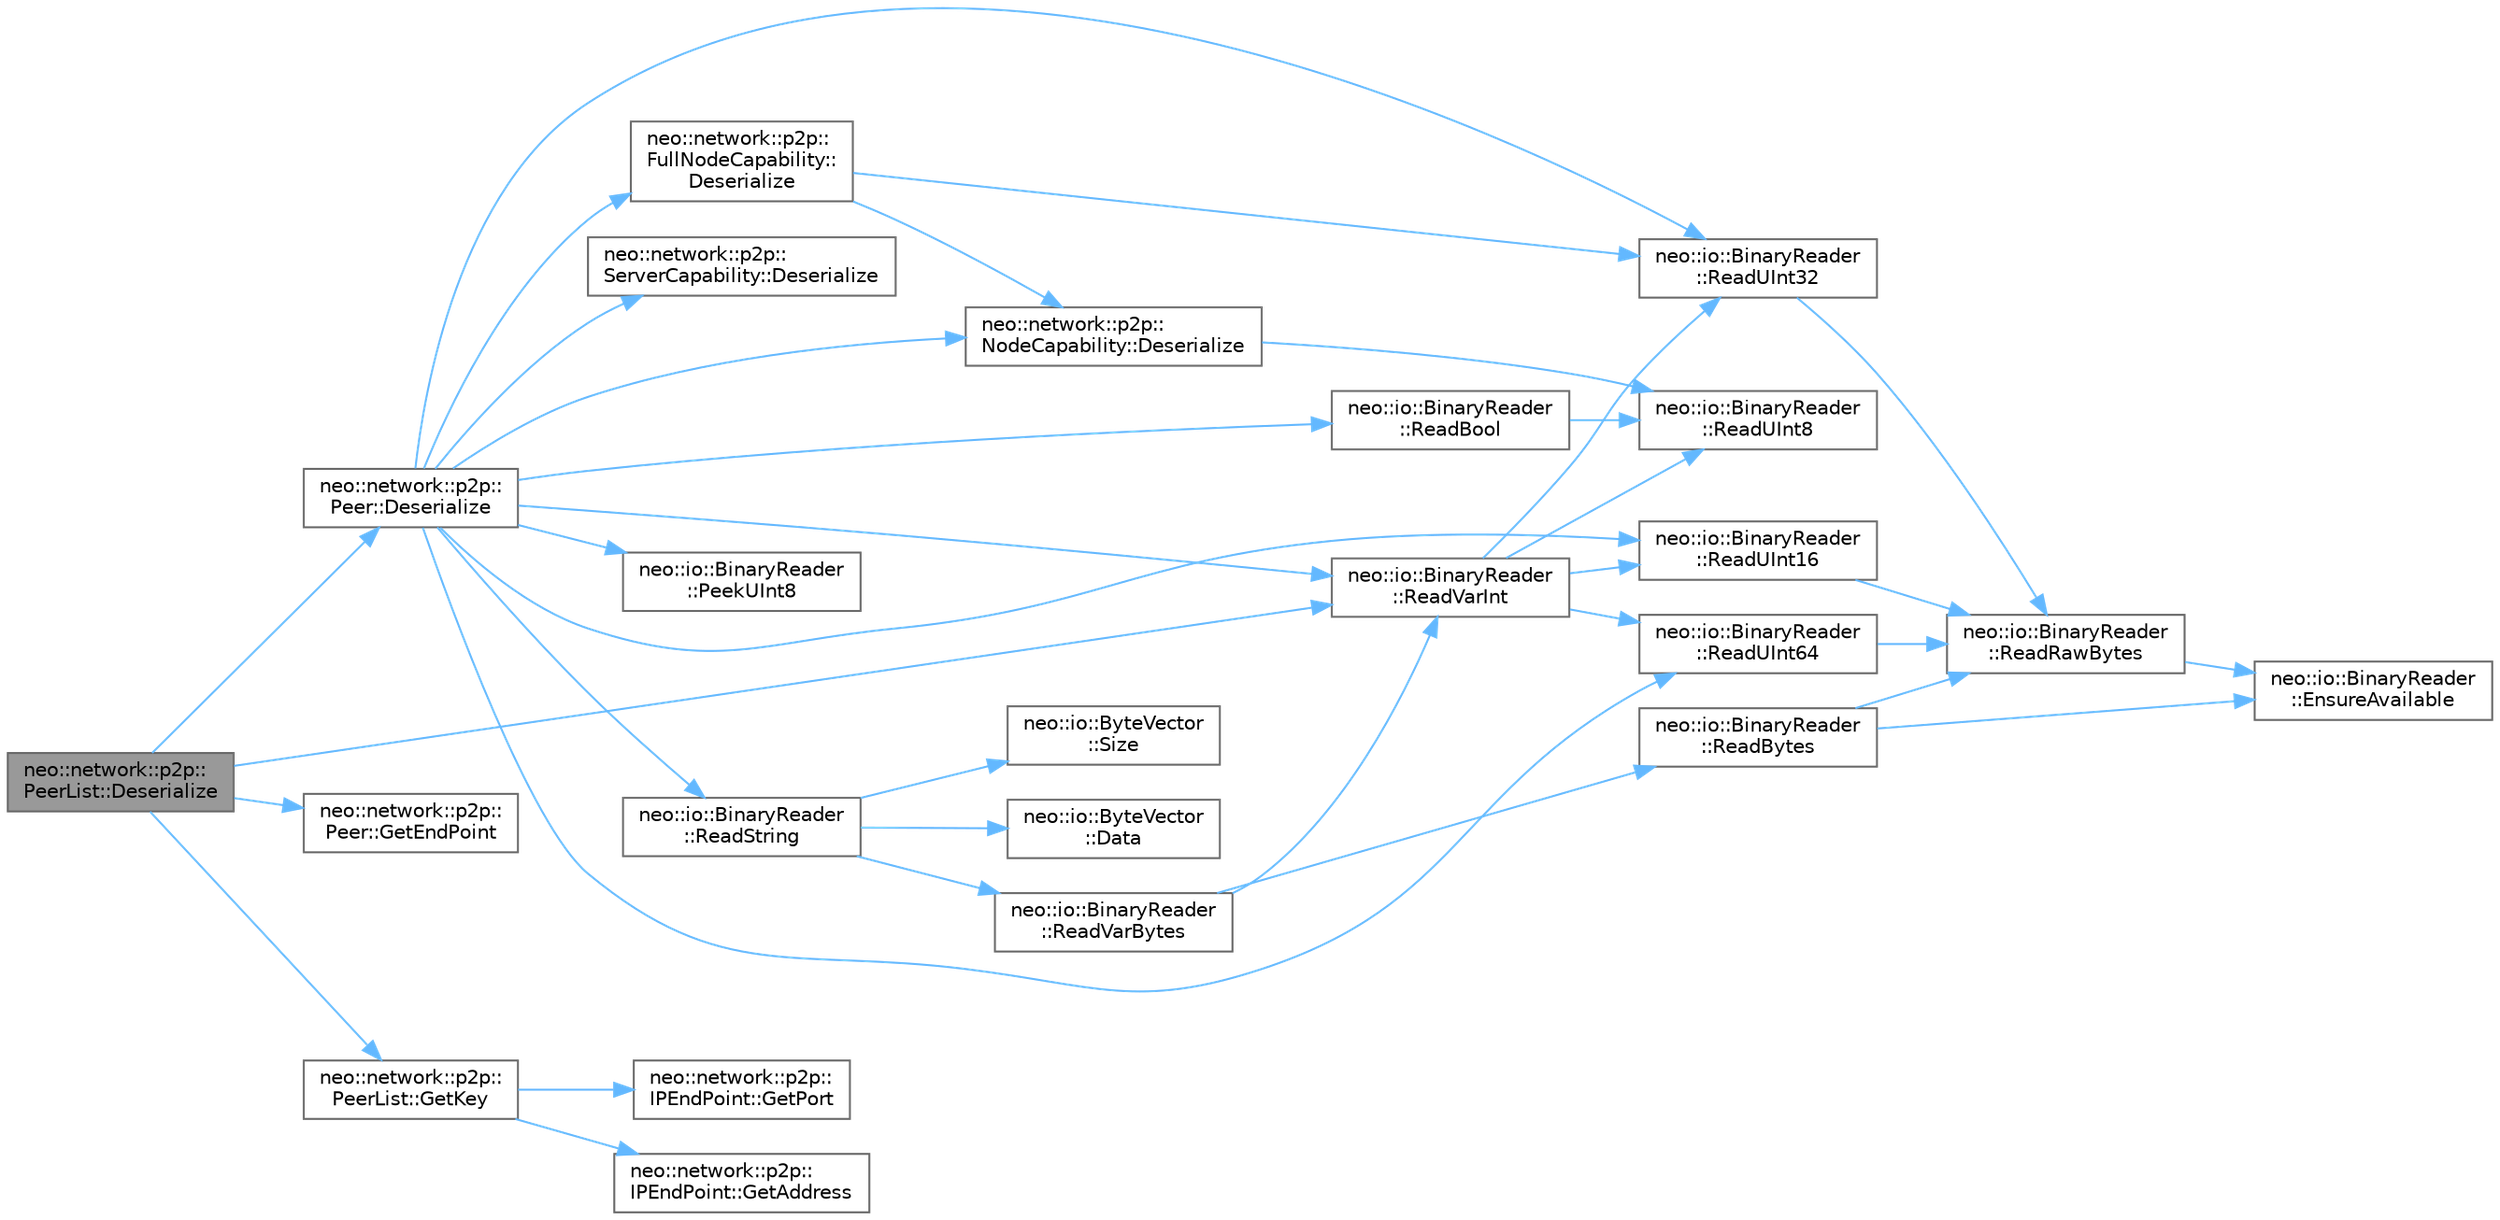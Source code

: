 digraph "neo::network::p2p::PeerList::Deserialize"
{
 // LATEX_PDF_SIZE
  bgcolor="transparent";
  edge [fontname=Helvetica,fontsize=10,labelfontname=Helvetica,labelfontsize=10];
  node [fontname=Helvetica,fontsize=10,shape=box,height=0.2,width=0.4];
  rankdir="LR";
  Node1 [id="Node000001",label="neo::network::p2p::\lPeerList::Deserialize",height=0.2,width=0.4,color="gray40", fillcolor="grey60", style="filled", fontcolor="black",tooltip="Deserializes the PeerList from a binary reader."];
  Node1 -> Node2 [id="edge1_Node000001_Node000002",color="steelblue1",style="solid",tooltip=" "];
  Node2 [id="Node000002",label="neo::network::p2p::\lPeer::Deserialize",height=0.2,width=0.4,color="grey40", fillcolor="white", style="filled",URL="$classneo_1_1network_1_1p2p_1_1_peer.html#aab7cf31e084311dd8ea24a3c66b18685",tooltip="Deserializes the Peer from a binary reader."];
  Node2 -> Node3 [id="edge2_Node000002_Node000003",color="steelblue1",style="solid",tooltip=" "];
  Node3 [id="Node000003",label="neo::network::p2p::\lFullNodeCapability::\lDeserialize",height=0.2,width=0.4,color="grey40", fillcolor="white", style="filled",URL="$classneo_1_1network_1_1p2p_1_1_full_node_capability.html#a03379bb0468cf971fa46dbc865ae6f66",tooltip="Deserializes the FullNodeCapability from a binary reader."];
  Node3 -> Node4 [id="edge3_Node000003_Node000004",color="steelblue1",style="solid",tooltip=" "];
  Node4 [id="Node000004",label="neo::network::p2p::\lNodeCapability::Deserialize",height=0.2,width=0.4,color="grey40", fillcolor="white", style="filled",URL="$classneo_1_1network_1_1p2p_1_1_node_capability.html#ae0d9e065c6780e09689284f763a08bad",tooltip="Deserializes the NodeCapability from a binary reader."];
  Node4 -> Node5 [id="edge4_Node000004_Node000005",color="steelblue1",style="solid",tooltip=" "];
  Node5 [id="Node000005",label="neo::io::BinaryReader\l::ReadUInt8",height=0.2,width=0.4,color="grey40", fillcolor="white", style="filled",URL="$classneo_1_1io_1_1_binary_reader.html#a3b93ff9ad86d70fb5091267936092a59",tooltip="Reads an 8-bit unsigned integer from the stream."];
  Node3 -> Node6 [id="edge5_Node000003_Node000006",color="steelblue1",style="solid",tooltip=" "];
  Node6 [id="Node000006",label="neo::io::BinaryReader\l::ReadUInt32",height=0.2,width=0.4,color="grey40", fillcolor="white", style="filled",URL="$classneo_1_1io_1_1_binary_reader.html#adc2c9cfae535b86f63855d77cdb2662b",tooltip="Reads a 32-bit unsigned integer from the stream."];
  Node6 -> Node7 [id="edge6_Node000006_Node000007",color="steelblue1",style="solid",tooltip=" "];
  Node7 [id="Node000007",label="neo::io::BinaryReader\l::ReadRawBytes",height=0.2,width=0.4,color="grey40", fillcolor="white", style="filled",URL="$classneo_1_1io_1_1_binary_reader.html#a890faf334a0500b4474a6b2f91e63e51",tooltip="Helper method to read raw bytes from either stream or memory."];
  Node7 -> Node8 [id="edge7_Node000007_Node000008",color="steelblue1",style="solid",tooltip=" "];
  Node8 [id="Node000008",label="neo::io::BinaryReader\l::EnsureAvailable",height=0.2,width=0.4,color="grey40", fillcolor="white", style="filled",URL="$classneo_1_1io_1_1_binary_reader.html#a2bfd19e979fbdb9b340cc8dd78a9ca72",tooltip="Checks if enough bytes are available to read."];
  Node2 -> Node4 [id="edge8_Node000002_Node000004",color="steelblue1",style="solid",tooltip=" "];
  Node2 -> Node9 [id="edge9_Node000002_Node000009",color="steelblue1",style="solid",tooltip=" "];
  Node9 [id="Node000009",label="neo::network::p2p::\lServerCapability::Deserialize",height=0.2,width=0.4,color="grey40", fillcolor="white", style="filled",URL="$classneo_1_1network_1_1p2p_1_1_server_capability.html#acc06101a2c4b85fd3b89cdcb2f3a10e9",tooltip="Deserializes the ServerCapability from a binary reader."];
  Node2 -> Node10 [id="edge10_Node000002_Node000010",color="steelblue1",style="solid",tooltip=" "];
  Node10 [id="Node000010",label="neo::io::BinaryReader\l::PeekUInt8",height=0.2,width=0.4,color="grey40", fillcolor="white", style="filled",URL="$classneo_1_1io_1_1_binary_reader.html#a04fd34a58340737dfcfda6c67f4438d6",tooltip="Peeks at the next 8-bit unsigned integer from the stream without advancing the position."];
  Node2 -> Node11 [id="edge11_Node000002_Node000011",color="steelblue1",style="solid",tooltip=" "];
  Node11 [id="Node000011",label="neo::io::BinaryReader\l::ReadBool",height=0.2,width=0.4,color="grey40", fillcolor="white", style="filled",URL="$classneo_1_1io_1_1_binary_reader.html#a94aba9dfe2eb624fd626466227ccf3a8",tooltip="Reads a boolean value from the stream."];
  Node11 -> Node5 [id="edge12_Node000011_Node000005",color="steelblue1",style="solid",tooltip=" "];
  Node2 -> Node12 [id="edge13_Node000002_Node000012",color="steelblue1",style="solid",tooltip=" "];
  Node12 [id="Node000012",label="neo::io::BinaryReader\l::ReadString",height=0.2,width=0.4,color="grey40", fillcolor="white", style="filled",URL="$classneo_1_1io_1_1_binary_reader.html#ac449aaf281ee47088613fbf4b02b0ac8",tooltip="Reads a string from the stream."];
  Node12 -> Node13 [id="edge14_Node000012_Node000013",color="steelblue1",style="solid",tooltip=" "];
  Node13 [id="Node000013",label="neo::io::ByteVector\l::Data",height=0.2,width=0.4,color="grey40", fillcolor="white", style="filled",URL="$classneo_1_1io_1_1_byte_vector.html#a971af50d2778c4435c924cf4b839e8a1",tooltip="Gets a pointer to the data."];
  Node12 -> Node14 [id="edge15_Node000012_Node000014",color="steelblue1",style="solid",tooltip=" "];
  Node14 [id="Node000014",label="neo::io::BinaryReader\l::ReadVarBytes",height=0.2,width=0.4,color="grey40", fillcolor="white", style="filled",URL="$classneo_1_1io_1_1_binary_reader.html#a62705ff1d1117525166b6d22c68935d4",tooltip="Reads a variable-length byte array from the stream."];
  Node14 -> Node15 [id="edge16_Node000014_Node000015",color="steelblue1",style="solid",tooltip=" "];
  Node15 [id="Node000015",label="neo::io::BinaryReader\l::ReadBytes",height=0.2,width=0.4,color="grey40", fillcolor="white", style="filled",URL="$classneo_1_1io_1_1_binary_reader.html#aaa4a5f7dcf558723668d35b0b31f93f1",tooltip="Reads a byte array from the stream."];
  Node15 -> Node8 [id="edge17_Node000015_Node000008",color="steelblue1",style="solid",tooltip=" "];
  Node15 -> Node7 [id="edge18_Node000015_Node000007",color="steelblue1",style="solid",tooltip=" "];
  Node14 -> Node16 [id="edge19_Node000014_Node000016",color="steelblue1",style="solid",tooltip=" "];
  Node16 [id="Node000016",label="neo::io::BinaryReader\l::ReadVarInt",height=0.2,width=0.4,color="grey40", fillcolor="white", style="filled",URL="$classneo_1_1io_1_1_binary_reader.html#af83b01f86939c82755926ff3bac86458",tooltip="Reads a variable-length integer from the stream."];
  Node16 -> Node17 [id="edge20_Node000016_Node000017",color="steelblue1",style="solid",tooltip=" "];
  Node17 [id="Node000017",label="neo::io::BinaryReader\l::ReadUInt16",height=0.2,width=0.4,color="grey40", fillcolor="white", style="filled",URL="$classneo_1_1io_1_1_binary_reader.html#a52c58b790f36327c1c7a11d0f3cfb5c2",tooltip="Reads a 16-bit unsigned integer from the stream."];
  Node17 -> Node7 [id="edge21_Node000017_Node000007",color="steelblue1",style="solid",tooltip=" "];
  Node16 -> Node6 [id="edge22_Node000016_Node000006",color="steelblue1",style="solid",tooltip=" "];
  Node16 -> Node18 [id="edge23_Node000016_Node000018",color="steelblue1",style="solid",tooltip=" "];
  Node18 [id="Node000018",label="neo::io::BinaryReader\l::ReadUInt64",height=0.2,width=0.4,color="grey40", fillcolor="white", style="filled",URL="$classneo_1_1io_1_1_binary_reader.html#add3fc78c751d4893aaf0193e0a357dbd",tooltip="Reads a 64-bit unsigned integer from the stream."];
  Node18 -> Node7 [id="edge24_Node000018_Node000007",color="steelblue1",style="solid",tooltip=" "];
  Node16 -> Node5 [id="edge25_Node000016_Node000005",color="steelblue1",style="solid",tooltip=" "];
  Node12 -> Node19 [id="edge26_Node000012_Node000019",color="steelblue1",style="solid",tooltip=" "];
  Node19 [id="Node000019",label="neo::io::ByteVector\l::Size",height=0.2,width=0.4,color="grey40", fillcolor="white", style="filled",URL="$classneo_1_1io_1_1_byte_vector.html#ac0d1a1751d25fde82c44ba55d9d68e24",tooltip="Gets the size of the ByteVector."];
  Node2 -> Node17 [id="edge27_Node000002_Node000017",color="steelblue1",style="solid",tooltip=" "];
  Node2 -> Node6 [id="edge28_Node000002_Node000006",color="steelblue1",style="solid",tooltip=" "];
  Node2 -> Node18 [id="edge29_Node000002_Node000018",color="steelblue1",style="solid",tooltip=" "];
  Node2 -> Node16 [id="edge30_Node000002_Node000016",color="steelblue1",style="solid",tooltip=" "];
  Node1 -> Node20 [id="edge31_Node000001_Node000020",color="steelblue1",style="solid",tooltip=" "];
  Node20 [id="Node000020",label="neo::network::p2p::\lPeer::GetEndPoint",height=0.2,width=0.4,color="grey40", fillcolor="white", style="filled",URL="$classneo_1_1network_1_1p2p_1_1_peer.html#acc8d1d94ef46cb801f0b7dcaba0ed0e3",tooltip="Gets the endpoint of the peer."];
  Node1 -> Node21 [id="edge32_Node000001_Node000021",color="steelblue1",style="solid",tooltip=" "];
  Node21 [id="Node000021",label="neo::network::p2p::\lPeerList::GetKey",height=0.2,width=0.4,color="grey40", fillcolor="white", style="filled",URL="$classneo_1_1network_1_1p2p_1_1_peer_list.html#a9e77c976acb3a8587c95694b3e2dec2b",tooltip=" "];
  Node21 -> Node22 [id="edge33_Node000021_Node000022",color="steelblue1",style="solid",tooltip=" "];
  Node22 [id="Node000022",label="neo::network::p2p::\lIPEndPoint::GetAddress",height=0.2,width=0.4,color="grey40", fillcolor="white", style="filled",URL="$classneo_1_1network_1_1p2p_1_1_i_p_end_point.html#aed4ca27231117c03bf187c3d69600429",tooltip="Gets the address."];
  Node21 -> Node23 [id="edge34_Node000021_Node000023",color="steelblue1",style="solid",tooltip=" "];
  Node23 [id="Node000023",label="neo::network::p2p::\lIPEndPoint::GetPort",height=0.2,width=0.4,color="grey40", fillcolor="white", style="filled",URL="$classneo_1_1network_1_1p2p_1_1_i_p_end_point.html#a016dba7f929778d7fbb8e024e85fb840",tooltip="Gets the port."];
  Node1 -> Node16 [id="edge35_Node000001_Node000016",color="steelblue1",style="solid",tooltip=" "];
}
